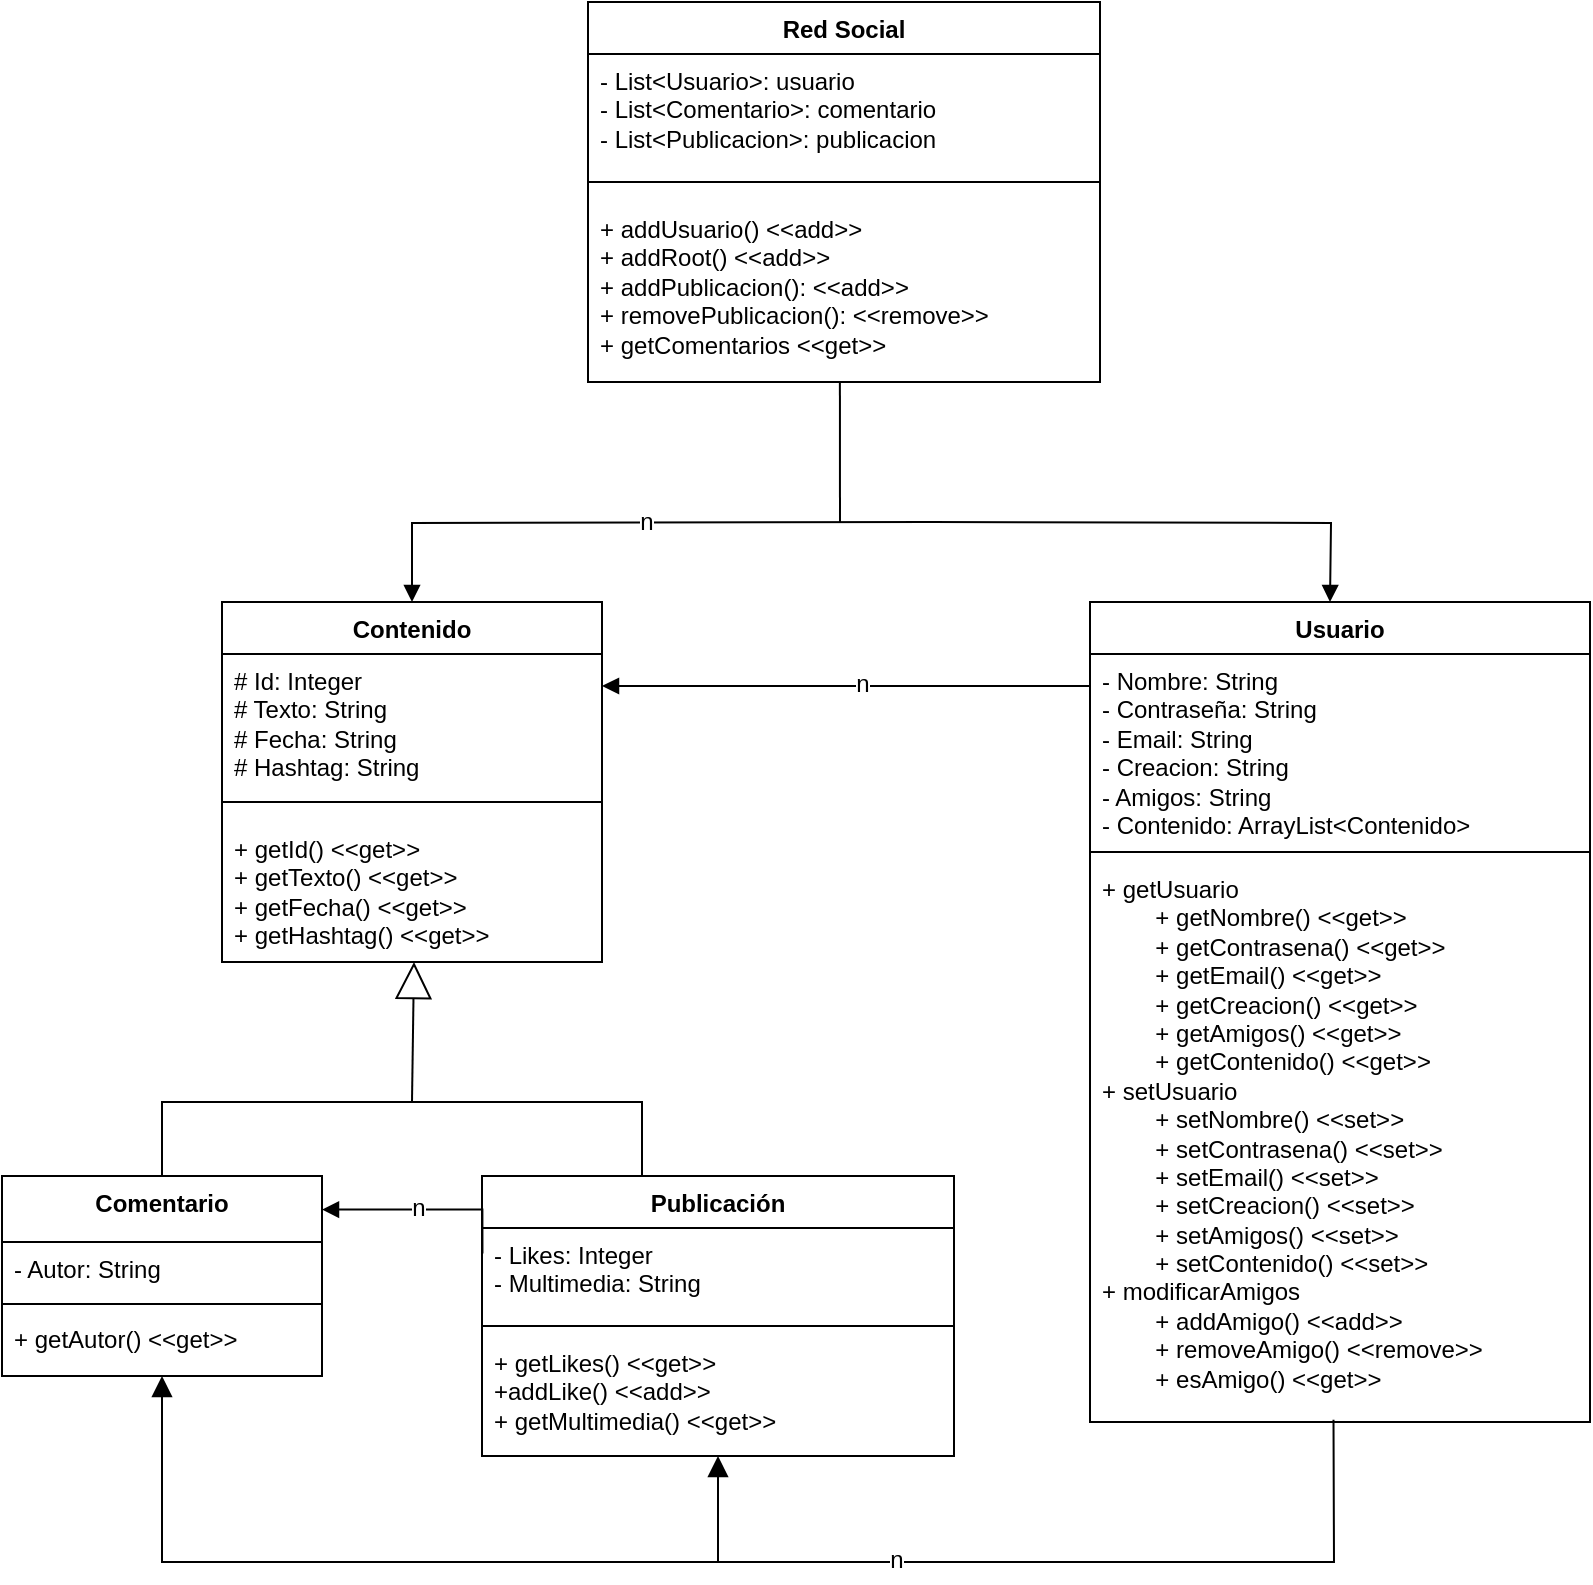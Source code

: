 <mxfile version="26.0.16">
  <diagram id="C5RBs43oDa-KdzZeNtuy" name="Page-1">
    <mxGraphModel dx="1843" dy="956" grid="1" gridSize="10" guides="1" tooltips="1" connect="1" arrows="1" fold="1" page="1" pageScale="1" pageWidth="827" pageHeight="1169" math="0" shadow="0">
      <root>
        <mxCell id="WIyWlLk6GJQsqaUBKTNV-0" />
        <mxCell id="WIyWlLk6GJQsqaUBKTNV-1" parent="WIyWlLk6GJQsqaUBKTNV-0" />
        <mxCell id="s699RsXedqeOyzz-GIu1-4" value="&lt;div&gt;Contenido&lt;/div&gt;" style="swimlane;fontStyle=1;align=center;verticalAlign=top;childLayout=stackLayout;horizontal=1;startSize=26;horizontalStack=0;resizeParent=1;resizeParentMax=0;resizeLast=0;collapsible=1;marginBottom=0;whiteSpace=wrap;html=1;" parent="WIyWlLk6GJQsqaUBKTNV-1" vertex="1">
          <mxGeometry x="127" y="640" width="190" height="180" as="geometry" />
        </mxCell>
        <mxCell id="s699RsXedqeOyzz-GIu1-5" value="&lt;div&gt;# Id: Integer&lt;/div&gt;&lt;div&gt;# Texto: String&lt;/div&gt;&lt;div&gt;# Fecha: String&lt;/div&gt;&lt;div&gt;# Hashtag: String&lt;/div&gt;" style="text;strokeColor=none;fillColor=none;align=left;verticalAlign=top;spacingLeft=4;spacingRight=4;overflow=hidden;rotatable=0;points=[[0,0.5],[1,0.5]];portConstraint=eastwest;whiteSpace=wrap;html=1;" parent="s699RsXedqeOyzz-GIu1-4" vertex="1">
          <mxGeometry y="26" width="190" height="64" as="geometry" />
        </mxCell>
        <mxCell id="s699RsXedqeOyzz-GIu1-6" value="" style="line;strokeWidth=1;fillColor=none;align=left;verticalAlign=middle;spacingTop=-1;spacingLeft=3;spacingRight=3;rotatable=0;labelPosition=right;points=[];portConstraint=eastwest;strokeColor=inherit;" parent="s699RsXedqeOyzz-GIu1-4" vertex="1">
          <mxGeometry y="90" width="190" height="20" as="geometry" />
        </mxCell>
        <mxCell id="Cxm5ppYN92WuK2ij73qq-3" value="&lt;div&gt;+ getId()&amp;nbsp;&lt;span style=&quot;background-color: transparent; color: light-dark(rgb(0, 0, 0), rgb(255, 255, 255));&quot;&gt;&amp;lt;&amp;lt;get&amp;gt;&amp;gt;&lt;/span&gt;&lt;/div&gt;&lt;div&gt;+ getTexto()&amp;nbsp;&lt;span style=&quot;background-color: transparent; color: light-dark(rgb(0, 0, 0), rgb(255, 255, 255));&quot;&gt;&amp;lt;&amp;lt;get&amp;gt;&amp;gt;&lt;/span&gt;&lt;/div&gt;&lt;div&gt;+ getFecha()&amp;nbsp;&lt;span style=&quot;background-color: transparent; color: light-dark(rgb(0, 0, 0), rgb(255, 255, 255));&quot;&gt;&amp;lt;&amp;lt;get&amp;gt;&amp;gt;&lt;/span&gt;&lt;/div&gt;&lt;div&gt;+ getHashtag()&amp;nbsp;&lt;span style=&quot;background-color: transparent; color: light-dark(rgb(0, 0, 0), rgb(255, 255, 255));&quot;&gt;&amp;lt;&amp;lt;get&amp;gt;&amp;gt;&lt;/span&gt;&lt;/div&gt;" style="text;strokeColor=none;fillColor=none;align=left;verticalAlign=top;spacingLeft=4;spacingRight=4;overflow=hidden;rotatable=0;points=[[0,0.5],[1,0.5]];portConstraint=eastwest;whiteSpace=wrap;html=1;" parent="s699RsXedqeOyzz-GIu1-4" vertex="1">
          <mxGeometry y="110" width="190" height="70" as="geometry" />
        </mxCell>
        <mxCell id="s699RsXedqeOyzz-GIu1-16" value="Red Social" style="swimlane;fontStyle=1;align=center;verticalAlign=top;childLayout=stackLayout;horizontal=1;startSize=26;horizontalStack=0;resizeParent=1;resizeParentMax=0;resizeLast=0;collapsible=1;marginBottom=0;whiteSpace=wrap;html=1;" parent="WIyWlLk6GJQsqaUBKTNV-1" vertex="1">
          <mxGeometry x="310" y="340" width="256" height="190" as="geometry" />
        </mxCell>
        <mxCell id="af9l-pu9QudP8D1R88N5-17" value="&lt;div&gt;- List&amp;lt;Usuario&amp;gt;: usuario&lt;/div&gt;&lt;div&gt;- List&amp;lt;Comentario&amp;gt;: comentario&lt;/div&gt;&lt;div&gt;- List&amp;lt;Publicacion&amp;gt;: publicacion&lt;/div&gt;" style="text;align=left;verticalAlign=top;spacingLeft=4;spacingRight=4;overflow=hidden;rotatable=0;points=[[0,0.5],[1,0.5]];portConstraint=eastwest;whiteSpace=wrap;html=1;" parent="s699RsXedqeOyzz-GIu1-16" vertex="1">
          <mxGeometry y="26" width="256" height="54" as="geometry" />
        </mxCell>
        <mxCell id="s699RsXedqeOyzz-GIu1-18" value="" style="line;strokeWidth=1;fillColor=none;align=left;verticalAlign=middle;spacingTop=-1;spacingLeft=3;spacingRight=3;rotatable=0;labelPosition=right;points=[];portConstraint=eastwest;strokeColor=inherit;" parent="s699RsXedqeOyzz-GIu1-16" vertex="1">
          <mxGeometry y="80" width="256" height="20" as="geometry" />
        </mxCell>
        <mxCell id="s699RsXedqeOyzz-GIu1-69" value="&lt;div&gt;+ addUsuario()&amp;nbsp;&lt;span style=&quot;background-color: transparent; color: light-dark(rgb(0, 0, 0), rgb(255, 255, 255));&quot;&gt;&amp;lt;&amp;lt;add&amp;gt;&amp;gt;&lt;/span&gt;&lt;/div&gt;&lt;div&gt;+ addRoot()&amp;nbsp;&lt;span style=&quot;background-color: transparent; color: light-dark(rgb(0, 0, 0), rgb(255, 255, 255));&quot;&gt;&amp;lt;&amp;lt;add&amp;gt;&amp;gt;&lt;/span&gt;&lt;/div&gt;&lt;div&gt;+ addPublicacion(): &amp;lt;&amp;lt;add&amp;gt;&amp;gt;&lt;br style=&quot;padding: 0px; margin: 0px;&quot;&gt;+ removePublicacion(): &amp;lt;&amp;lt;remove&amp;gt;&amp;gt;&lt;/div&gt;&lt;div&gt;+ getComentarios &amp;lt;&amp;lt;get&amp;gt;&amp;gt;&lt;/div&gt;" style="text;align=left;verticalAlign=top;spacingLeft=4;spacingRight=4;overflow=hidden;rotatable=0;points=[[0,0.5],[1,0.5]];portConstraint=eastwest;whiteSpace=wrap;html=1;" parent="s699RsXedqeOyzz-GIu1-16" vertex="1">
          <mxGeometry y="100" width="256" height="90" as="geometry" />
        </mxCell>
        <mxCell id="s699RsXedqeOyzz-GIu1-21" value="Usuario" style="swimlane;fontStyle=1;align=center;verticalAlign=top;childLayout=stackLayout;horizontal=1;startSize=26;horizontalStack=0;resizeParent=1;resizeParentMax=0;resizeLast=0;collapsible=1;marginBottom=0;whiteSpace=wrap;html=1;" parent="WIyWlLk6GJQsqaUBKTNV-1" vertex="1">
          <mxGeometry x="561" y="640" width="250" height="410" as="geometry" />
        </mxCell>
        <mxCell id="s699RsXedqeOyzz-GIu1-75" value="&lt;div&gt;- Nombre: String&lt;/div&gt;&lt;div&gt;- Contraseña: String&lt;/div&gt;&lt;div&gt;- Email: String&lt;/div&gt;&lt;div&gt;- Creacion: String&lt;/div&gt;&lt;div&gt;- Amigos: String&lt;/div&gt;&lt;div&gt;- Contenido: ArrayList&amp;lt;&lt;span style=&quot;background-color: transparent; color: light-dark(rgb(0, 0, 0), rgb(255, 255, 255));&quot;&gt;Contenido&lt;/span&gt;&lt;span style=&quot;background-color: transparent; color: light-dark(rgb(0, 0, 0), rgb(255, 255, 255));&quot;&gt;&amp;gt;&amp;nbsp;&lt;/span&gt;&lt;/div&gt;&lt;div&gt;&lt;br&gt;&lt;/div&gt;" style="text;strokeColor=none;fillColor=none;align=left;verticalAlign=top;spacingLeft=4;spacingRight=4;overflow=hidden;rotatable=0;points=[[0,0.5],[1,0.5]];portConstraint=eastwest;whiteSpace=wrap;html=1;" parent="s699RsXedqeOyzz-GIu1-21" vertex="1">
          <mxGeometry y="26" width="250" height="94" as="geometry" />
        </mxCell>
        <mxCell id="s699RsXedqeOyzz-GIu1-23" value="" style="line;strokeWidth=1;fillColor=none;align=left;verticalAlign=middle;spacingTop=-1;spacingLeft=3;spacingRight=3;rotatable=0;labelPosition=right;points=[];portConstraint=eastwest;strokeColor=inherit;" parent="s699RsXedqeOyzz-GIu1-21" vertex="1">
          <mxGeometry y="120" width="250" height="10" as="geometry" />
        </mxCell>
        <mxCell id="Cxm5ppYN92WuK2ij73qq-4" value="&lt;div&gt;+ getUsuario&lt;/div&gt;&lt;div&gt;&lt;span style=&quot;white-space: pre;&quot;&gt;&#x9;&lt;/span&gt;+&amp;nbsp;&lt;span style=&quot;background-color: transparent;&quot;&gt;getNombre()&amp;nbsp;&lt;/span&gt;&lt;span style=&quot;background-color: transparent; color: light-dark(rgb(0, 0, 0), rgb(255, 255, 255));&quot;&gt;&amp;lt;&amp;lt;get&amp;gt;&amp;gt;&lt;/span&gt;&lt;br&gt;&lt;/div&gt;&lt;div&gt;&lt;span style=&quot;background-color: transparent;&quot;&gt;&lt;span style=&quot;white-space: pre;&quot;&gt;&#x9;&lt;/span&gt;+&amp;nbsp;&lt;/span&gt;&lt;span style=&quot;background-color: transparent;&quot;&gt;getContrasena()&amp;nbsp;&lt;/span&gt;&lt;span style=&quot;background-color: transparent; color: light-dark(rgb(0, 0, 0), rgb(255, 255, 255));&quot;&gt;&amp;lt;&amp;lt;get&amp;gt;&amp;gt;&lt;/span&gt;&lt;/div&gt;&lt;div&gt;&lt;span style=&quot;background-color: transparent; color: light-dark(rgb(0, 0, 0), rgb(255, 255, 255));&quot;&gt;&lt;span style=&quot;white-space: pre;&quot;&gt;&#x9;&lt;/span&gt;+ getEmail()&amp;nbsp;&lt;/span&gt;&lt;span style=&quot;background-color: transparent; color: light-dark(rgb(0, 0, 0), rgb(255, 255, 255));&quot;&gt;&amp;lt;&amp;lt;get&amp;gt;&amp;gt;&lt;/span&gt;&lt;/div&gt;&lt;div&gt;&lt;span style=&quot;background-color: transparent; color: light-dark(rgb(0, 0, 0), rgb(255, 255, 255));&quot;&gt;&lt;span style=&quot;white-space: pre;&quot;&gt;&#x9;&lt;/span&gt;+ getCreacion()&amp;nbsp;&lt;/span&gt;&lt;span style=&quot;background-color: transparent; color: light-dark(rgb(0, 0, 0), rgb(255, 255, 255));&quot;&gt;&amp;lt;&amp;lt;get&amp;gt;&amp;gt;&lt;/span&gt;&lt;/div&gt;&lt;div&gt;&lt;span style=&quot;background-color: transparent; color: light-dark(rgb(0, 0, 0), rgb(255, 255, 255));&quot;&gt;&lt;span style=&quot;white-space: pre;&quot;&gt;&#x9;&lt;/span&gt;+ getAmigos()&amp;nbsp;&lt;/span&gt;&lt;span style=&quot;background-color: transparent; color: light-dark(rgb(0, 0, 0), rgb(255, 255, 255));&quot;&gt;&amp;lt;&amp;lt;get&amp;gt;&amp;gt;&lt;/span&gt;&lt;/div&gt;&lt;div&gt;&lt;span style=&quot;background-color: transparent; color: light-dark(rgb(0, 0, 0), rgb(255, 255, 255));&quot;&gt;&lt;span style=&quot;white-space: pre;&quot;&gt;&#x9;&lt;/span&gt;+ getContenido()&amp;nbsp;&lt;/span&gt;&lt;span style=&quot;background-color: transparent; color: light-dark(rgb(0, 0, 0), rgb(255, 255, 255));&quot;&gt;&amp;lt;&amp;lt;get&amp;gt;&amp;gt;&lt;/span&gt;&lt;/div&gt;&lt;div&gt;+ setUsuario&lt;/div&gt;&lt;div&gt;&lt;div&gt;&lt;span style=&quot;background-color: transparent;&quot;&gt;&lt;span style=&quot;white-space: pre;&quot;&gt;&#x9;&lt;/span&gt;+ setNombre()&amp;nbsp;&lt;/span&gt;&lt;span style=&quot;background-color: transparent; color: light-dark(rgb(0, 0, 0), rgb(255, 255, 255));&quot;&gt;&amp;lt;&amp;lt;set&amp;gt;&amp;gt;&lt;/span&gt;&lt;br&gt;&lt;/div&gt;&lt;div&gt;&lt;span style=&quot;background-color: transparent;&quot;&gt;&lt;span style=&quot;white-space: pre;&quot;&gt;&#x9;&lt;/span&gt;+ s&lt;/span&gt;&lt;span style=&quot;background-color: transparent;&quot;&gt;etContrasena()&amp;nbsp;&lt;/span&gt;&lt;span style=&quot;background-color: transparent; color: light-dark(rgb(0, 0, 0), rgb(255, 255, 255));&quot;&gt;&amp;lt;&amp;lt;set&amp;gt;&amp;gt;&lt;/span&gt;&lt;/div&gt;&lt;div&gt;&lt;span style=&quot;background-color: transparent; color: light-dark(rgb(0, 0, 0), rgb(255, 255, 255));&quot;&gt;&lt;span style=&quot;white-space: pre;&quot;&gt;&#x9;&lt;/span&gt;+ setEmail()&amp;nbsp;&lt;/span&gt;&lt;span style=&quot;background-color: transparent; color: light-dark(rgb(0, 0, 0), rgb(255, 255, 255));&quot;&gt;&amp;lt;&amp;lt;set&amp;gt;&amp;gt;&lt;/span&gt;&lt;/div&gt;&lt;div&gt;&lt;span style=&quot;background-color: transparent; color: light-dark(rgb(0, 0, 0), rgb(255, 255, 255));&quot;&gt;&lt;span style=&quot;white-space: pre;&quot;&gt;&#x9;&lt;/span&gt;+ setCreacion()&amp;nbsp;&lt;/span&gt;&lt;span style=&quot;background-color: transparent; color: light-dark(rgb(0, 0, 0), rgb(255, 255, 255));&quot;&gt;&amp;lt;&amp;lt;set&amp;gt;&amp;gt;&lt;/span&gt;&lt;/div&gt;&lt;div&gt;&lt;span style=&quot;background-color: transparent; color: light-dark(rgb(0, 0, 0), rgb(255, 255, 255));&quot;&gt;&lt;span style=&quot;white-space: pre;&quot;&gt;&#x9;&lt;/span&gt;+ setAmigos()&amp;nbsp;&lt;/span&gt;&lt;span style=&quot;background-color: transparent; color: light-dark(rgb(0, 0, 0), rgb(255, 255, 255));&quot;&gt;&amp;lt;&amp;lt;set&amp;gt;&amp;gt;&lt;/span&gt;&lt;/div&gt;&lt;div&gt;&lt;span style=&quot;background-color: transparent; color: light-dark(rgb(0, 0, 0), rgb(255, 255, 255));&quot;&gt;&lt;span style=&quot;white-space: pre;&quot;&gt;&#x9;&lt;/span&gt;+ setContenido()&amp;nbsp;&lt;/span&gt;&lt;span style=&quot;background-color: transparent; color: light-dark(rgb(0, 0, 0), rgb(255, 255, 255));&quot;&gt;&amp;lt;&amp;lt;set&amp;gt;&amp;gt;&lt;/span&gt;&lt;/div&gt;&lt;/div&gt;&lt;div&gt;+ modificarAmigos&amp;nbsp;&lt;/div&gt;&lt;div&gt;&lt;span style=&quot;white-space: pre;&quot;&gt;&#x9;&lt;/span&gt;+ addAmigo()&amp;nbsp;&lt;span style=&quot;background-color: transparent; color: light-dark(rgb(0, 0, 0), rgb(255, 255, 255));&quot;&gt;&amp;lt;&amp;lt;add&amp;gt;&amp;gt;&lt;/span&gt;&lt;/div&gt;&lt;div&gt;&lt;span style=&quot;white-space: pre;&quot;&gt;&#x9;&lt;/span&gt;+ removeAmigo()&amp;nbsp;&lt;span style=&quot;background-color: transparent; color: light-dark(rgb(0, 0, 0), rgb(255, 255, 255));&quot;&gt;&amp;lt;&amp;lt;remove&amp;gt;&amp;gt;&lt;/span&gt;&lt;/div&gt;&lt;div&gt;&lt;span style=&quot;white-space: pre;&quot;&gt;&#x9;&lt;/span&gt;+ esAmigo() &amp;lt;&amp;lt;get&amp;gt;&amp;gt;&lt;/div&gt;" style="text;strokeColor=none;fillColor=none;align=left;verticalAlign=top;spacingLeft=4;spacingRight=4;overflow=hidden;rotatable=0;points=[[0,0.5],[1,0.5]];portConstraint=eastwest;whiteSpace=wrap;html=1;" parent="s699RsXedqeOyzz-GIu1-21" vertex="1">
          <mxGeometry y="130" width="250" height="280" as="geometry" />
        </mxCell>
        <mxCell id="s699RsXedqeOyzz-GIu1-24" value="" style="endArrow=none;html=1;edgeStyle=orthogonalEdgeStyle;rounded=0;" parent="WIyWlLk6GJQsqaUBKTNV-1" target="s699RsXedqeOyzz-GIu1-42" edge="1">
          <mxGeometry relative="1" as="geometry">
            <mxPoint x="217" y="890" as="sourcePoint" />
            <mxPoint x="337" y="930" as="targetPoint" />
            <Array as="points">
              <mxPoint x="337" y="890" />
            </Array>
          </mxGeometry>
        </mxCell>
        <mxCell id="s699RsXedqeOyzz-GIu1-27" value="" style="endArrow=none;html=1;edgeStyle=orthogonalEdgeStyle;rounded=0;exitX=0.5;exitY=0;exitDx=0;exitDy=0;" parent="WIyWlLk6GJQsqaUBKTNV-1" source="s699RsXedqeOyzz-GIu1-39" edge="1">
          <mxGeometry relative="1" as="geometry">
            <mxPoint x="97" y="890" as="sourcePoint" />
            <mxPoint x="217" y="890" as="targetPoint" />
            <Array as="points">
              <mxPoint x="97" y="890" />
              <mxPoint x="217" y="890" />
            </Array>
          </mxGeometry>
        </mxCell>
        <mxCell id="s699RsXedqeOyzz-GIu1-34" value="" style="endArrow=block;endFill=1;html=1;edgeStyle=orthogonalEdgeStyle;align=left;verticalAlign=top;rounded=0;entryX=0.5;entryY=0;entryDx=0;entryDy=0;" parent="WIyWlLk6GJQsqaUBKTNV-1" edge="1">
          <mxGeometry x="-1" y="-64" relative="1" as="geometry">
            <mxPoint x="481" y="600" as="sourcePoint" />
            <mxPoint x="681" y="640" as="targetPoint" />
            <mxPoint x="-40" y="-14" as="offset" />
          </mxGeometry>
        </mxCell>
        <mxCell id="s699RsXedqeOyzz-GIu1-36" value="" style="endArrow=block;endFill=1;html=1;edgeStyle=orthogonalEdgeStyle;align=left;verticalAlign=top;rounded=0;" parent="WIyWlLk6GJQsqaUBKTNV-1" target="s699RsXedqeOyzz-GIu1-4" edge="1">
          <mxGeometry x="-1" y="80" relative="1" as="geometry">
            <mxPoint x="481" y="600" as="sourcePoint" />
            <mxPoint x="611" y="610" as="targetPoint" />
            <mxPoint x="80" y="-80" as="offset" />
          </mxGeometry>
        </mxCell>
        <mxCell id="af9l-pu9QudP8D1R88N5-12" value="n" style="edgeLabel;html=1;align=center;verticalAlign=middle;resizable=0;points=[];fontSize=12;" parent="s699RsXedqeOyzz-GIu1-36" vertex="1" connectable="0">
          <mxGeometry x="-0.049" y="-1" relative="1" as="geometry">
            <mxPoint as="offset" />
          </mxGeometry>
        </mxCell>
        <mxCell id="s699RsXedqeOyzz-GIu1-39" value="Comentario" style="swimlane;fontStyle=1;align=center;verticalAlign=top;childLayout=stackLayout;horizontal=1;startSize=33;horizontalStack=0;resizeParent=1;resizeParentMax=0;resizeLast=0;collapsible=1;marginBottom=0;whiteSpace=wrap;html=1;" parent="WIyWlLk6GJQsqaUBKTNV-1" vertex="1">
          <mxGeometry x="17" y="927" width="160" height="100" as="geometry" />
        </mxCell>
        <mxCell id="12EFkG_3rl6QTJ-l8d9U-1" value="- Autor: String" style="text;strokeColor=none;fillColor=none;align=left;verticalAlign=top;spacingLeft=4;spacingRight=4;overflow=hidden;rotatable=0;points=[[0,0.5],[1,0.5]];portConstraint=eastwest;whiteSpace=wrap;html=1;" parent="s699RsXedqeOyzz-GIu1-39" vertex="1">
          <mxGeometry y="33" width="160" height="27" as="geometry" />
        </mxCell>
        <mxCell id="s699RsXedqeOyzz-GIu1-41" value="" style="line;strokeWidth=1;fillColor=none;align=left;verticalAlign=middle;spacingTop=-1;spacingLeft=3;spacingRight=3;rotatable=0;labelPosition=right;points=[];portConstraint=eastwest;strokeColor=inherit;" parent="s699RsXedqeOyzz-GIu1-39" vertex="1">
          <mxGeometry y="60" width="160" height="8" as="geometry" />
        </mxCell>
        <mxCell id="Cxm5ppYN92WuK2ij73qq-2" value="&lt;div&gt;+ getAutor()&amp;nbsp;&lt;span style=&quot;background-color: transparent; color: light-dark(rgb(0, 0, 0), rgb(255, 255, 255));&quot;&gt;&amp;lt;&amp;lt;get&amp;gt;&amp;gt;&lt;/span&gt;&lt;/div&gt;" style="text;strokeColor=none;fillColor=none;align=left;verticalAlign=top;spacingLeft=4;spacingRight=4;overflow=hidden;rotatable=0;points=[[0,0.5],[1,0.5]];portConstraint=eastwest;whiteSpace=wrap;html=1;" parent="s699RsXedqeOyzz-GIu1-39" vertex="1">
          <mxGeometry y="68" width="160" height="32" as="geometry" />
        </mxCell>
        <mxCell id="s699RsXedqeOyzz-GIu1-42" value="Publicación" style="swimlane;fontStyle=1;align=center;verticalAlign=top;childLayout=stackLayout;horizontal=1;startSize=26;horizontalStack=0;resizeParent=1;resizeParentMax=0;resizeLast=0;collapsible=1;marginBottom=0;whiteSpace=wrap;html=1;" parent="WIyWlLk6GJQsqaUBKTNV-1" vertex="1">
          <mxGeometry x="257" y="927" width="236" height="140" as="geometry" />
        </mxCell>
        <mxCell id="s699RsXedqeOyzz-GIu1-43" value="&lt;div&gt;&lt;span style=&quot;background-color: transparent; color: light-dark(rgb(0, 0, 0), rgb(255, 255, 255));&quot;&gt;- Likes: Integer&lt;/span&gt;&lt;/div&gt;&lt;div&gt;&lt;span style=&quot;background-color: transparent; color: light-dark(rgb(0, 0, 0), rgb(255, 255, 255));&quot;&gt;- Multimedia: String&lt;/span&gt;&lt;/div&gt;" style="text;strokeColor=none;fillColor=none;align=left;verticalAlign=top;spacingLeft=4;spacingRight=4;overflow=hidden;rotatable=0;points=[[0,0.5],[1,0.5]];portConstraint=eastwest;whiteSpace=wrap;html=1;" parent="s699RsXedqeOyzz-GIu1-42" vertex="1">
          <mxGeometry y="26" width="236" height="44" as="geometry" />
        </mxCell>
        <mxCell id="s699RsXedqeOyzz-GIu1-44" value="" style="line;strokeWidth=1;fillColor=none;align=left;verticalAlign=middle;spacingTop=-1;spacingLeft=3;spacingRight=3;rotatable=0;labelPosition=right;points=[];portConstraint=eastwest;strokeColor=inherit;" parent="s699RsXedqeOyzz-GIu1-42" vertex="1">
          <mxGeometry y="70" width="236" height="10" as="geometry" />
        </mxCell>
        <mxCell id="Cxm5ppYN92WuK2ij73qq-1" value="+ getLikes() &amp;lt;&amp;lt;get&amp;gt;&amp;gt;&lt;div&gt;&lt;span style=&quot;background-color: transparent; color: light-dark(rgb(0, 0, 0), rgb(255, 255, 255));&quot;&gt;+addLike() &amp;lt;&amp;lt;add&amp;gt;&amp;gt;&lt;/span&gt;&lt;/div&gt;&lt;div&gt;&lt;span style=&quot;background-color: transparent; color: light-dark(rgb(0, 0, 0), rgb(255, 255, 255));&quot;&gt;+ getMultimedia()&amp;nbsp;&lt;/span&gt;&lt;span style=&quot;background-color: transparent; color: light-dark(rgb(0, 0, 0), rgb(255, 255, 255));&quot;&gt;&amp;lt;&amp;lt;get&amp;gt;&amp;gt;&lt;/span&gt;&lt;div&gt;&lt;br&gt;&lt;/div&gt;&lt;/div&gt;" style="text;strokeColor=none;fillColor=none;align=left;verticalAlign=top;spacingLeft=4;spacingRight=4;overflow=hidden;rotatable=0;points=[[0,0.5],[1,0.5]];portConstraint=eastwest;whiteSpace=wrap;html=1;" parent="s699RsXedqeOyzz-GIu1-42" vertex="1">
          <mxGeometry y="80" width="236" height="60" as="geometry" />
        </mxCell>
        <mxCell id="s699RsXedqeOyzz-GIu1-85" value="" style="endArrow=block;endFill=1;html=1;edgeStyle=orthogonalEdgeStyle;align=left;verticalAlign=top;rounded=0;exitX=0.001;exitY=0.277;exitDx=0;exitDy=0;entryX=1;entryY=0.5;entryDx=0;entryDy=0;exitPerimeter=0;" parent="WIyWlLk6GJQsqaUBKTNV-1" source="s699RsXedqeOyzz-GIu1-42" edge="1">
          <mxGeometry x="-1" relative="1" as="geometry">
            <mxPoint x="257" y="944.25" as="sourcePoint" />
            <mxPoint x="177" y="943.75" as="targetPoint" />
            <Array as="points">
              <mxPoint x="177" y="944" />
            </Array>
          </mxGeometry>
        </mxCell>
        <mxCell id="12EFkG_3rl6QTJ-l8d9U-0" value="n" style="edgeLabel;html=1;align=center;verticalAlign=middle;resizable=0;points=[];fontSize=12;" parent="s699RsXedqeOyzz-GIu1-85" vertex="1" connectable="0">
          <mxGeometry x="-0.145" y="-1" relative="1" as="geometry">
            <mxPoint x="-11" as="offset" />
          </mxGeometry>
        </mxCell>
        <mxCell id="12EFkG_3rl6QTJ-l8d9U-2" value="" style="endArrow=block;endSize=16;endFill=0;html=1;rounded=0;fontSize=12;curved=1;" parent="WIyWlLk6GJQsqaUBKTNV-1" edge="1">
          <mxGeometry width="160" relative="1" as="geometry">
            <mxPoint x="222" y="890" as="sourcePoint" />
            <mxPoint x="223" y="820" as="targetPoint" />
          </mxGeometry>
        </mxCell>
        <mxCell id="af9l-pu9QudP8D1R88N5-6" value="" style="html=1;verticalAlign=bottom;endArrow=block;curved=0;rounded=0;fontSize=12;startSize=8;endSize=8;entryX=0.5;entryY=1;entryDx=0;entryDy=0;exitX=0.487;exitY=0.996;exitDx=0;exitDy=0;exitPerimeter=0;" parent="WIyWlLk6GJQsqaUBKTNV-1" source="Cxm5ppYN92WuK2ij73qq-4" target="s699RsXedqeOyzz-GIu1-42" edge="1">
          <mxGeometry width="80" relative="1" as="geometry">
            <mxPoint x="681" y="1070" as="sourcePoint" />
            <mxPoint x="451" y="1070" as="targetPoint" />
            <Array as="points">
              <mxPoint x="683" y="1120" />
              <mxPoint x="479" y="1120" />
              <mxPoint x="375" y="1120" />
            </Array>
          </mxGeometry>
        </mxCell>
        <mxCell id="af9l-pu9QudP8D1R88N5-11" value="n" style="edgeLabel;html=1;align=center;verticalAlign=middle;resizable=0;points=[];fontSize=12;" parent="af9l-pu9QudP8D1R88N5-6" vertex="1" connectable="0">
          <mxGeometry x="0.344" y="-1" relative="1" as="geometry">
            <mxPoint as="offset" />
          </mxGeometry>
        </mxCell>
        <mxCell id="af9l-pu9QudP8D1R88N5-8" value="" style="html=1;verticalAlign=bottom;endArrow=block;curved=0;rounded=0;fontSize=12;startSize=8;endSize=8;" parent="WIyWlLk6GJQsqaUBKTNV-1" edge="1">
          <mxGeometry width="80" relative="1" as="geometry">
            <mxPoint x="383" y="1120" as="sourcePoint" />
            <mxPoint x="97" y="1027" as="targetPoint" />
            <Array as="points">
              <mxPoint x="97" y="1120" />
            </Array>
          </mxGeometry>
        </mxCell>
        <mxCell id="af9l-pu9QudP8D1R88N5-15" value="" style="endArrow=block;endFill=1;html=1;edgeStyle=orthogonalEdgeStyle;align=left;verticalAlign=top;rounded=0;" parent="WIyWlLk6GJQsqaUBKTNV-1" edge="1">
          <mxGeometry x="-1" relative="1" as="geometry">
            <mxPoint x="561" y="680" as="sourcePoint" />
            <mxPoint x="317" y="682" as="targetPoint" />
            <Array as="points">
              <mxPoint x="561" y="681.75" />
            </Array>
          </mxGeometry>
        </mxCell>
        <mxCell id="af9l-pu9QudP8D1R88N5-16" value="n" style="edgeLabel;html=1;align=center;verticalAlign=middle;resizable=0;points=[];fontSize=12;" parent="af9l-pu9QudP8D1R88N5-15" vertex="1" connectable="0">
          <mxGeometry x="-0.145" y="-1" relative="1" as="geometry">
            <mxPoint x="-11" as="offset" />
          </mxGeometry>
        </mxCell>
        <mxCell id="KGUsOiBsxEjFiOHIQTIN-2" value="" style="endArrow=none;html=1;rounded=0;entryX=0.492;entryY=1.003;entryDx=0;entryDy=0;entryPerimeter=0;" parent="WIyWlLk6GJQsqaUBKTNV-1" target="s699RsXedqeOyzz-GIu1-69" edge="1">
          <mxGeometry width="50" height="50" relative="1" as="geometry">
            <mxPoint x="436" y="600" as="sourcePoint" />
            <mxPoint x="446" y="550" as="targetPoint" />
          </mxGeometry>
        </mxCell>
      </root>
    </mxGraphModel>
  </diagram>
</mxfile>
